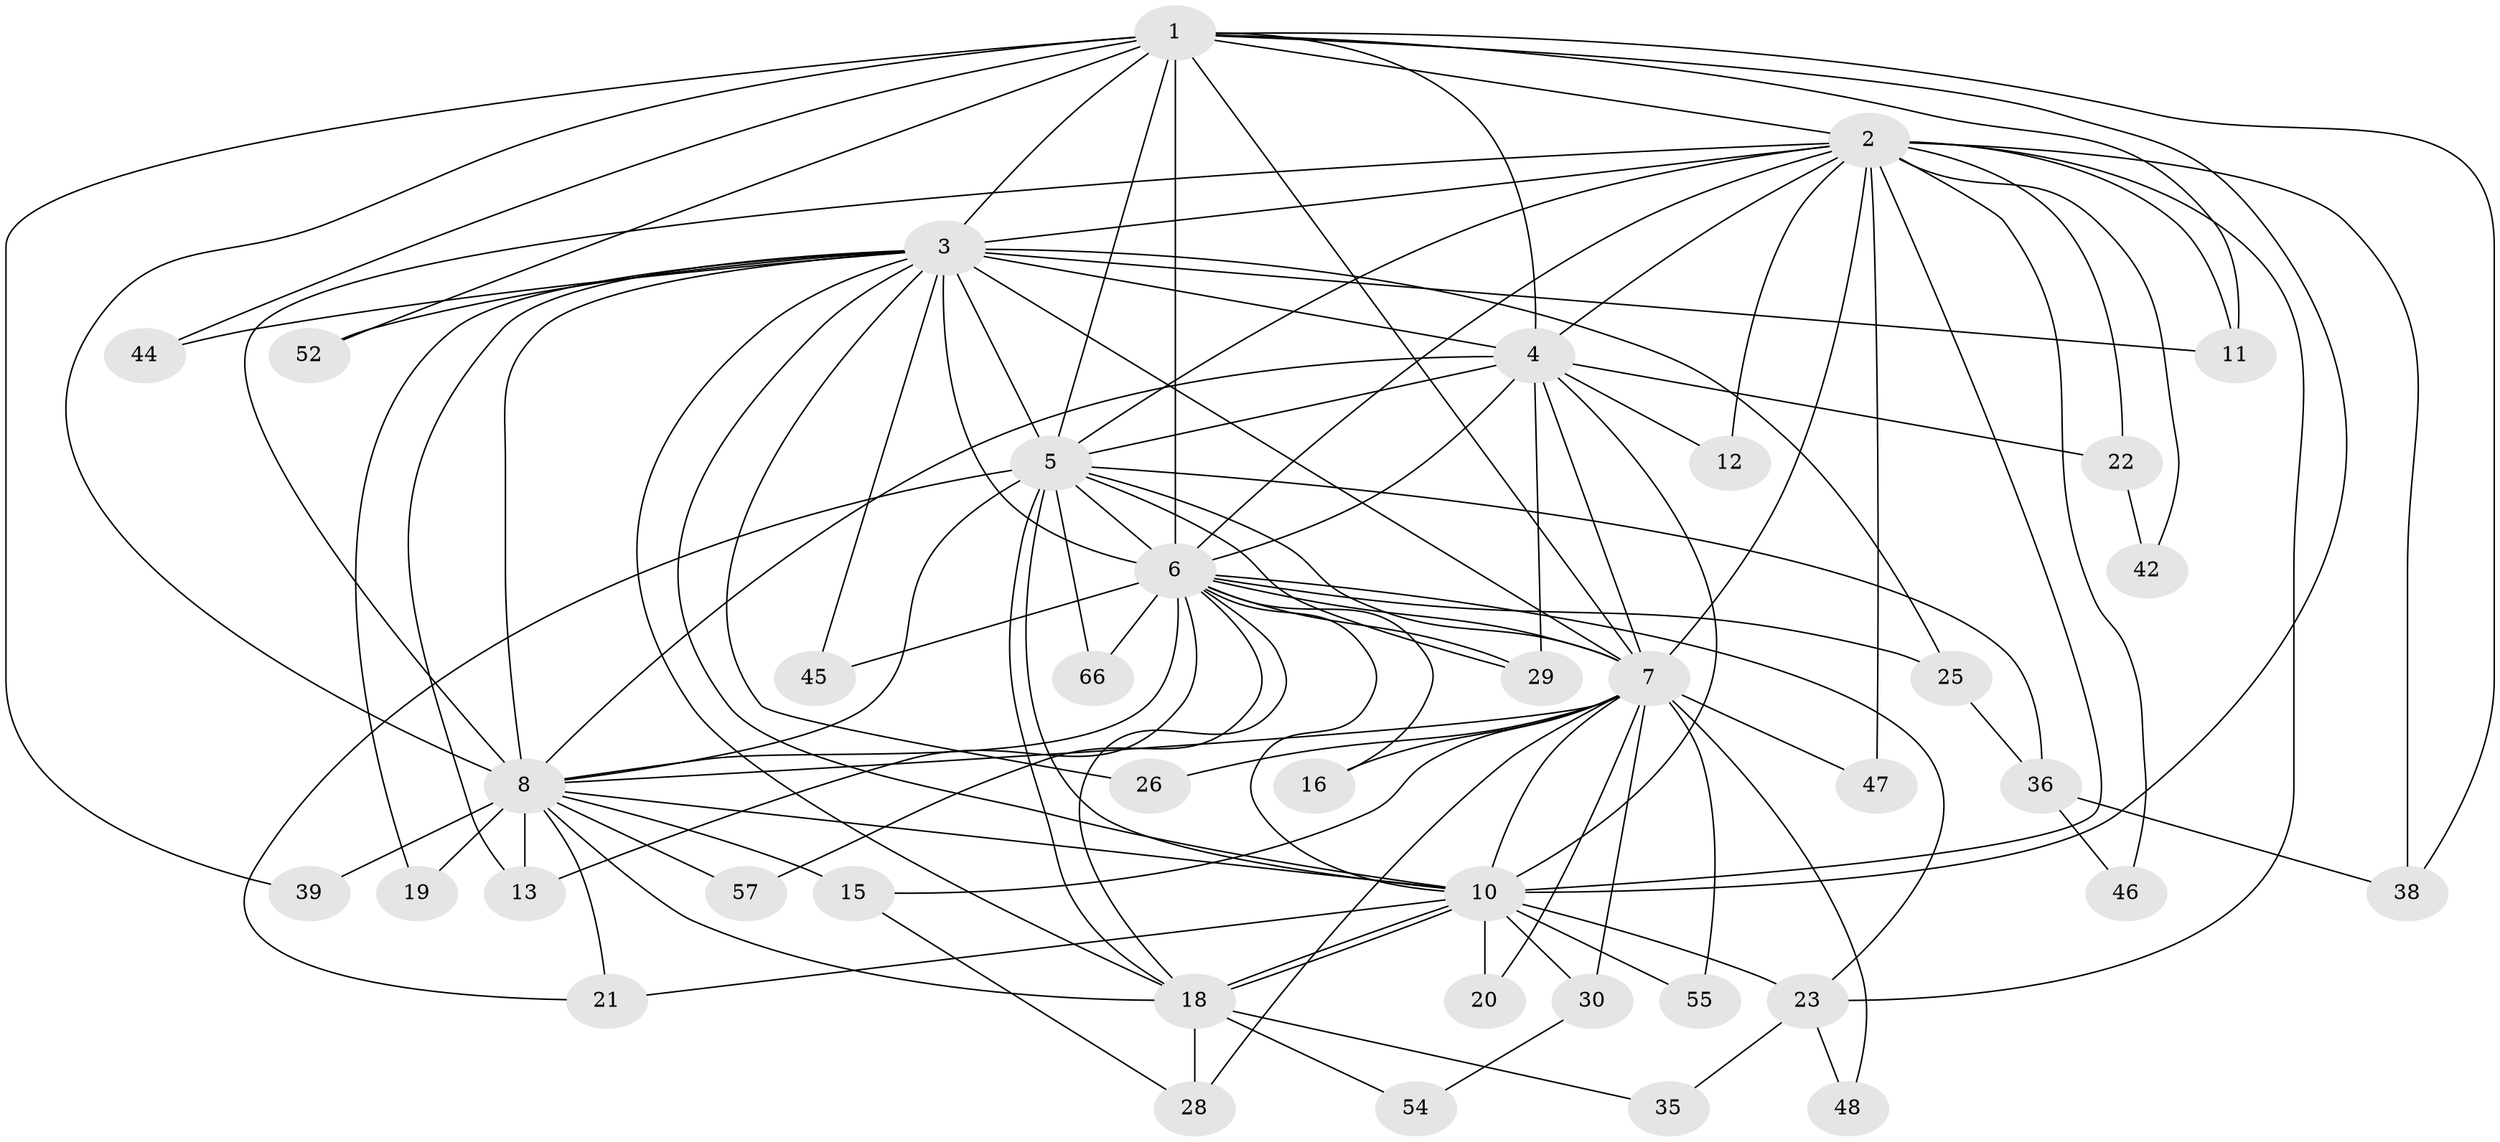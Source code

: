 // original degree distribution, {15: 0.014925373134328358, 17: 0.05970149253731343, 16: 0.014925373134328358, 14: 0.014925373134328358, 19: 0.029850746268656716, 20: 0.014925373134328358, 3: 0.16417910447761194, 2: 0.5522388059701493, 4: 0.1044776119402985, 7: 0.014925373134328358, 5: 0.014925373134328358}
// Generated by graph-tools (version 1.1) at 2025/17/03/04/25 18:17:37]
// undirected, 40 vertices, 109 edges
graph export_dot {
graph [start="1"]
  node [color=gray90,style=filled];
  1;
  2 [super="+31+34"];
  3 [super="+37+27+51+24+9"];
  4;
  5;
  6 [super="+14+53"];
  7 [super="+17"];
  8;
  10 [super="+32"];
  11 [super="+49"];
  12;
  13;
  15;
  16;
  18 [super="+60+33+56"];
  19;
  20;
  21 [super="+63"];
  22;
  23;
  25 [super="+40"];
  26;
  28 [super="+43"];
  29 [super="+65"];
  30;
  35;
  36;
  38 [super="+41"];
  39;
  42;
  44;
  45;
  46;
  47;
  48;
  52;
  54;
  55;
  57;
  66;
  1 -- 2;
  1 -- 3 [weight=2];
  1 -- 4;
  1 -- 5;
  1 -- 6;
  1 -- 7 [weight=2];
  1 -- 8;
  1 -- 10;
  1 -- 38;
  1 -- 39;
  1 -- 44;
  1 -- 52;
  1 -- 11;
  2 -- 3 [weight=2];
  2 -- 4;
  2 -- 5;
  2 -- 6;
  2 -- 7;
  2 -- 8;
  2 -- 10 [weight=2];
  2 -- 11;
  2 -- 12;
  2 -- 22;
  2 -- 38;
  2 -- 42;
  2 -- 47;
  2 -- 23;
  2 -- 46;
  3 -- 4 [weight=4];
  3 -- 5 [weight=4];
  3 -- 6 [weight=2];
  3 -- 7 [weight=2];
  3 -- 8 [weight=5];
  3 -- 10 [weight=2];
  3 -- 19;
  3 -- 44;
  3 -- 25 [weight=2];
  3 -- 52;
  3 -- 13;
  3 -- 11;
  3 -- 45;
  3 -- 18;
  3 -- 26 [weight=2];
  4 -- 5;
  4 -- 6;
  4 -- 7;
  4 -- 8;
  4 -- 10;
  4 -- 12;
  4 -- 22;
  4 -- 29;
  5 -- 6;
  5 -- 7;
  5 -- 8;
  5 -- 10 [weight=2];
  5 -- 36;
  5 -- 66;
  5 -- 18;
  5 -- 21;
  5 -- 29;
  6 -- 7;
  6 -- 8;
  6 -- 10;
  6 -- 13 [weight=2];
  6 -- 16;
  6 -- 23;
  6 -- 25;
  6 -- 29;
  6 -- 45;
  6 -- 57;
  6 -- 66;
  6 -- 18;
  7 -- 8;
  7 -- 10 [weight=2];
  7 -- 15;
  7 -- 16;
  7 -- 20;
  7 -- 26;
  7 -- 30;
  7 -- 47;
  7 -- 48;
  7 -- 55;
  7 -- 28;
  8 -- 10;
  8 -- 13;
  8 -- 15;
  8 -- 19;
  8 -- 21;
  8 -- 39;
  8 -- 57;
  8 -- 18;
  10 -- 18;
  10 -- 18;
  10 -- 20;
  10 -- 21;
  10 -- 23;
  10 -- 30;
  10 -- 55;
  15 -- 28;
  18 -- 28;
  18 -- 35;
  18 -- 54;
  22 -- 42;
  23 -- 35;
  23 -- 48;
  25 -- 36;
  30 -- 54;
  36 -- 46;
  36 -- 38;
}
